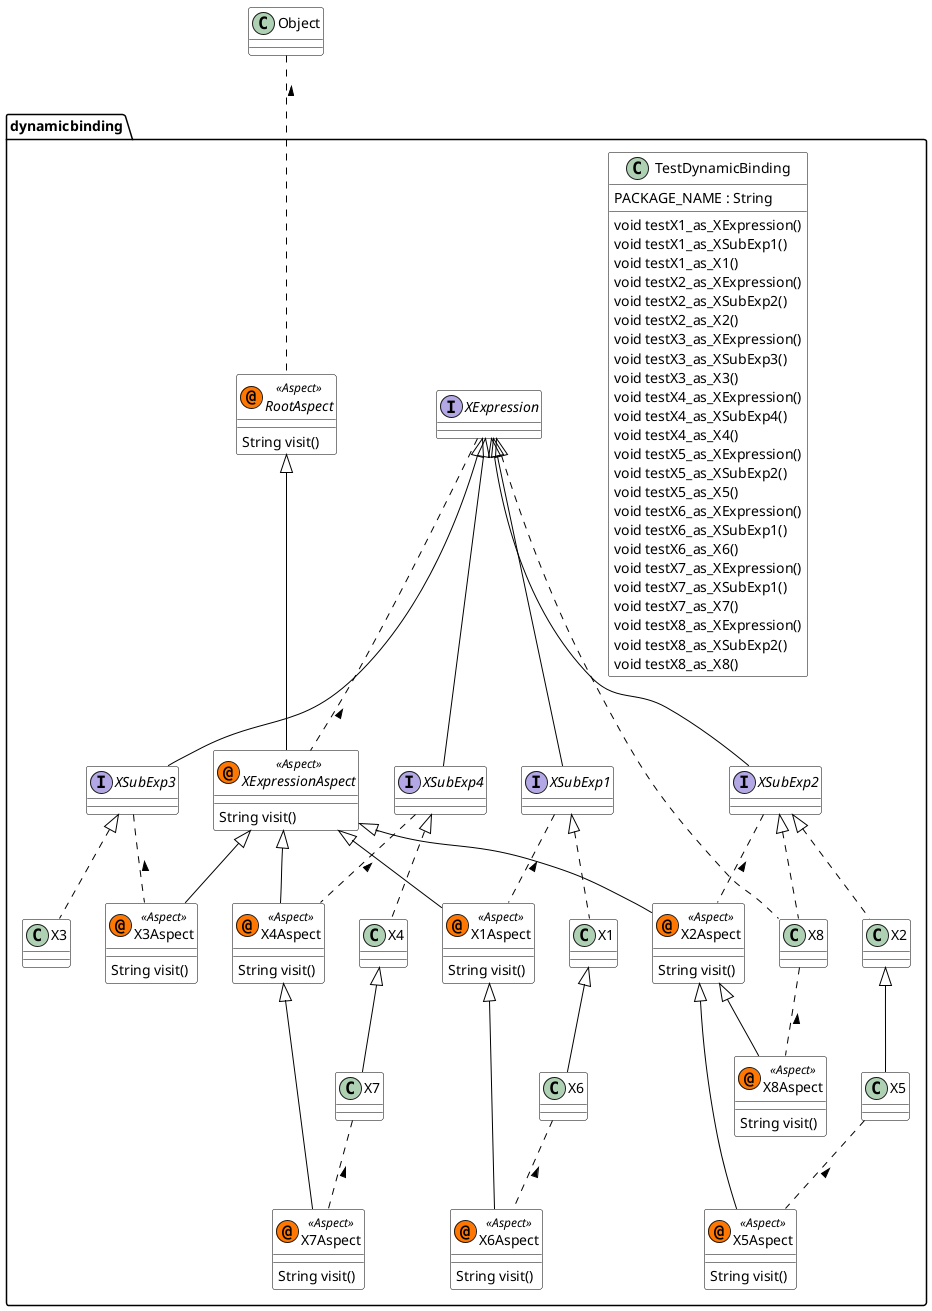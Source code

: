 @startuml

skinparam class {
	BackgroundColor White
	ArrowColor Black
	BorderColor Black
}
package dynamicbinding {
	class	TestDynamicBinding {
		PACKAGE_NAME : String
		void testX1_as_XExpression()
		void testX1_as_XSubExp1()
		void testX1_as_X1()
		void testX2_as_XExpression()
		void testX2_as_XSubExp2()
		void testX2_as_X2()
		void testX3_as_XExpression()
		void testX3_as_XSubExp3()
		void testX3_as_X3()
		void testX4_as_XExpression()
		void testX4_as_XSubExp4()
		void testX4_as_X4()
		void testX5_as_XExpression()
		void testX5_as_XSubExp2()
		void testX5_as_X5()
		void testX6_as_XExpression()
		void testX6_as_XSubExp1()
		void testX6_as_X6()
		void testX7_as_XExpression()
		void testX7_as_XSubExp1()
		void testX7_as_X7()
		void testX8_as_XExpression()
		void testX8_as_XSubExp2()
		void testX8_as_X8()
	}
	interface	XExpression {
	}
	interface	XSubExp1 {
	}
	interface	XSubExp2 {
	}
	interface	XSubExp3 {
	}
	interface	XSubExp4 {
	}
	class	X1 {
	}
	class	X8 {
	}
	class	X7 {
	}
	class	X2 {
	}
	class	X5 {
	}
	class	X3 {
	}
	class	X6 {
	}
	class	X4 {
	}
	abstract	RootAspect << (@,#FF7700) Aspect >> {
		String visit()
	}
	class	X8Aspect << (@,#FF7700) Aspect >> {
		String visit()
	}
	class	X1Aspect << (@,#FF7700) Aspect >> {
		String visit()
	}
	class	X6Aspect << (@,#FF7700) Aspect >> {
		String visit()
	}
	abstract	XExpressionAspect << (@,#FF7700) Aspect >> {
		String visit()
	}
	class	X7Aspect << (@,#FF7700) Aspect >> {
		String visit()
	}
	class	X5Aspect << (@,#FF7700) Aspect >> {
		String visit()
	}
	class	X2Aspect << (@,#FF7700) Aspect >> {
		String visit()
	}
	class	X3Aspect << (@,#FF7700) Aspect >> {
		String visit()
	}
	class	X4Aspect << (@,#FF7700) Aspect >> {
		String visit()
	}
}
XExpression <|-- XSubExp1      
XExpression <|-- XSubExp2      
XExpression <|-- XSubExp3      
XExpression <|-- XSubExp4      
XSubExp1 <|.. X1      
XExpression <|.. X8      
XSubExp2 <|.. X8      
X4 <|-- X7      
XSubExp2 <|.. X2      
X2 <|-- X5      
XSubExp3 <|.. X3      
X1 <|-- X6      
XSubExp4 <|.. X4      
Object .. RootAspect : <      
X2Aspect <|-- X8Aspect      
X8 .. X8Aspect : <      
XExpressionAspect <|-- X1Aspect      
XSubExp1 .. X1Aspect : <      
X1Aspect <|-- X6Aspect      
X6 .. X6Aspect : <      
RootAspect <|-- XExpressionAspect      
XExpression .. XExpressionAspect : <      
X4Aspect <|-- X7Aspect      
X7 .. X7Aspect : <      
X2Aspect <|-- X5Aspect      
X5 .. X5Aspect : <      
XExpressionAspect <|-- X2Aspect      
XSubExp2 .. X2Aspect : <      
XExpressionAspect <|-- X3Aspect      
XSubExp3 .. X3Aspect : <      
XExpressionAspect <|-- X4Aspect      
XSubExp4 .. X4Aspect : <      
@enduml
